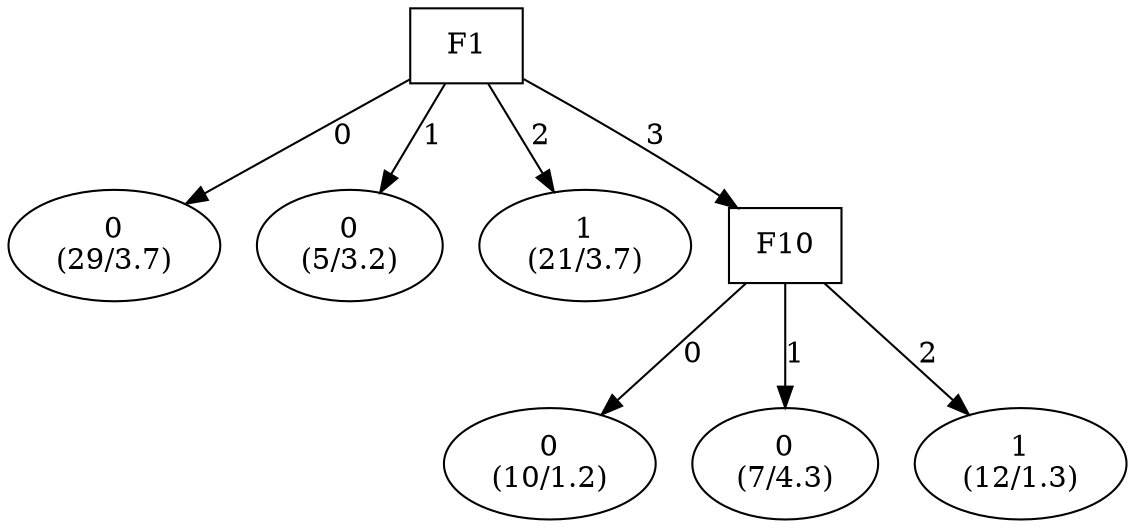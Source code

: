 digraph YaDT {
n0 [ shape=box, label="F1\n"]
n0 -> n1 [label="0"]
n1 [ shape=ellipse, label="0\n(29/3.7)"]
n0 -> n2 [label="1"]
n2 [ shape=ellipse, label="0\n(5/3.2)"]
n0 -> n3 [label="2"]
n3 [ shape=ellipse, label="1\n(21/3.7)"]
n0 -> n4 [label="3"]
n4 [ shape=box, label="F10\n"]
n4 -> n5 [label="0"]
n5 [ shape=ellipse, label="0\n(10/1.2)"]
n4 -> n6 [label="1"]
n6 [ shape=ellipse, label="0\n(7/4.3)"]
n4 -> n7 [label="2"]
n7 [ shape=ellipse, label="1\n(12/1.3)"]
}
